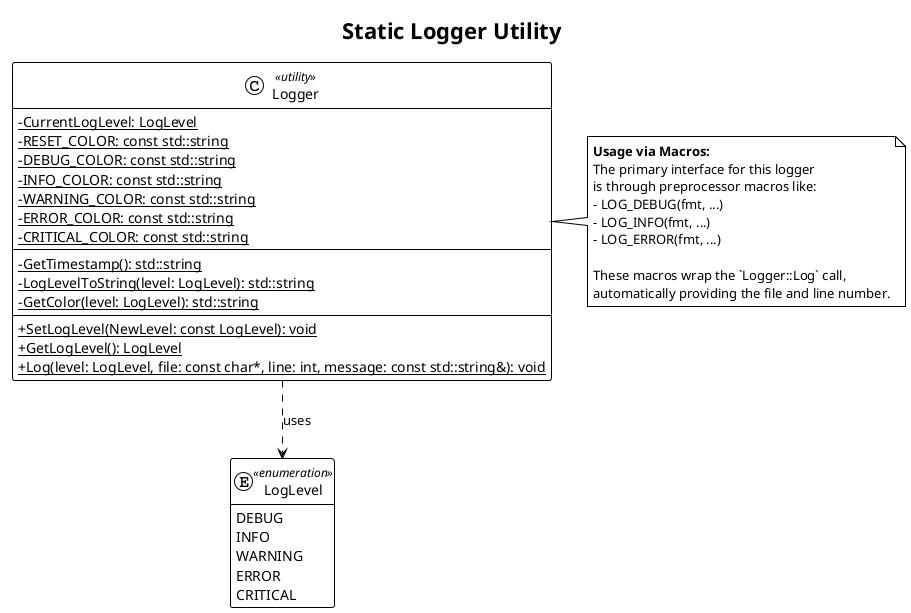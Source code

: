 @startuml
!theme plain
skinparam classAttributeIconSize 0
hide empty members
title Static Logger Utility

' The LogLevel enumeration
enum LogLevel <<enumeration>> {
  DEBUG
  INFO
  WARNING
  ERROR
  CRITICAL
}

' The static Logger class
class Logger <<utility>> {
  ' --- Private Static Members ---
  - {static} CurrentLogLevel: LogLevel
  - {static} RESET_COLOR: const std::string
  - {static} DEBUG_COLOR: const std::string
  - {static} INFO_COLOR: const std::string
  - {static} WARNING_COLOR: const std::string
  - {static} ERROR_COLOR: const std::string
  - {static} CRITICAL_COLOR: const std::string
  --
  ' --- Private Static Helpers ---
  - {static} GetTimestamp(): std::string
  - {static} LogLevelToString(level: LogLevel): std::string
  - {static} GetColor(level: LogLevel): std::string
  --
  ' --- Public Static API ---
  + {static} SetLogLevel(NewLevel: const LogLevel): void
  + {static} GetLogLevel(): LogLevel
  + {static} Log(level: LogLevel, file: const char*, line: int, message: const std::string&): void
}

' --- Relationships ---

' The Logger utility uses the LogLevel enum extensively.
Logger ..> LogLevel : uses

' Note explaining the primary usage via macros
note right of Logger
  <b>Usage via Macros:</b>
  The primary interface for this logger
  is through preprocessor macros like:
  - LOG_DEBUG(fmt, ...)
  - LOG_INFO(fmt, ...)
  - LOG_ERROR(fmt, ...)

  These macros wrap the `Logger::Log` call,
  automatically providing the file and line number.
end note

@enduml